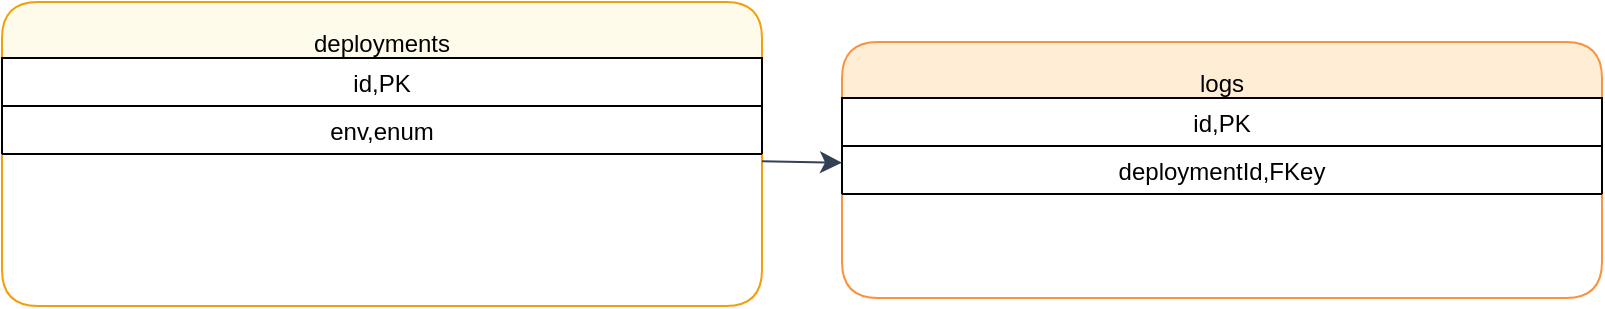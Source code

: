 <mxfile version="22.1.0">
  <diagram id="er-ops" name="Ops Deploy ER">
    <mxGraphModel dx="1600" dy="900" grid="1" gridSize="10" guides="1" tooltips="1" connect="1" arrows="1" fold="1" page="1" pageScale="1" pageWidth="1920" pageHeight="1080" math="0" shadow="0">
      <root>
        <mxCell id="0"/>
        <mxCell id="1" parent="0"/>
        <mxCell id="tbl-deployments" value="deployments" style="shape=table;container=1;childLayout=tableLayout;strokeColor=#f59e0b;fillColor=#fffbeb;rounded=1;" vertex="1" parent="1">
          <mxGeometry x="240" y="240" width="380" height="152" as="geometry"/>
        </mxCell>
        <mxCell id="dep-id" value="id,PK" style="shape=tableRow;" vertex="1" parent="tbl-deployments"><mxGeometry x="0" y="28" width="380" height="24" as="geometry"/></mxCell>
        <mxCell id="dep-env" value="env,enum" style="shape=tableRow;" vertex="1" parent="tbl-deployments"><mxGeometry x="0" y="52" width="380" height="24" as="geometry"/></mxCell>
        <mxCell id="tbl-logs" value="logs" style="shape=table;container=1;childLayout=tableLayout;strokeColor=#fb923c;fillColor=#ffedd5;rounded=1;" vertex="1" parent="1">
          <mxGeometry x="660" y="260" width="380" height="128" as="geometry"/>
        </mxCell>
        <mxCell id="logs-id" value="id,PK" style="shape=tableRow;" vertex="1" parent="tbl-logs"><mxGeometry x="0" y="28" width="380" height="24" as="geometry"/></mxCell>
        <mxCell id="logs-deploy" value="deploymentId,FKey" style="shape=tableRow;" vertex="1" parent="tbl-logs"><mxGeometry x="0" y="52" width="380" height="24" as="geometry"/></mxCell>
        <mxCell id="edge-deploy-logs" edge="1" parent="1" source="tbl-deployments" target="tbl-logs" style="endArrow=classic;strokeColor=#334155;endSize=8;">
          <mxGeometry relative="1" as="geometry"/>
        </mxCell>
      </root>
    </mxGraphModel>
  </diagram>
</mxfile>

